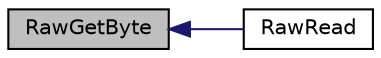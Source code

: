 digraph "RawGetByte"
{
  edge [fontname="Helvetica",fontsize="10",labelfontname="Helvetica",labelfontsize="10"];
  node [fontname="Helvetica",fontsize="10",shape=record];
  rankdir="LR";
  Node1 [label="RawGetByte",height=0.2,width=0.4,color="black", fillcolor="grey75", style="filled", fontcolor="black"];
  Node1 -> Node2 [dir="back",color="midnightblue",fontsize="10",style="solid",fontname="Helvetica"];
  Node2 [label="RawRead",height=0.2,width=0.4,color="black", fillcolor="white", style="filled",URL="$_w_f_driver_raw_8c.html#a80553d24a57673724467c812b2a00d7b"];
}
